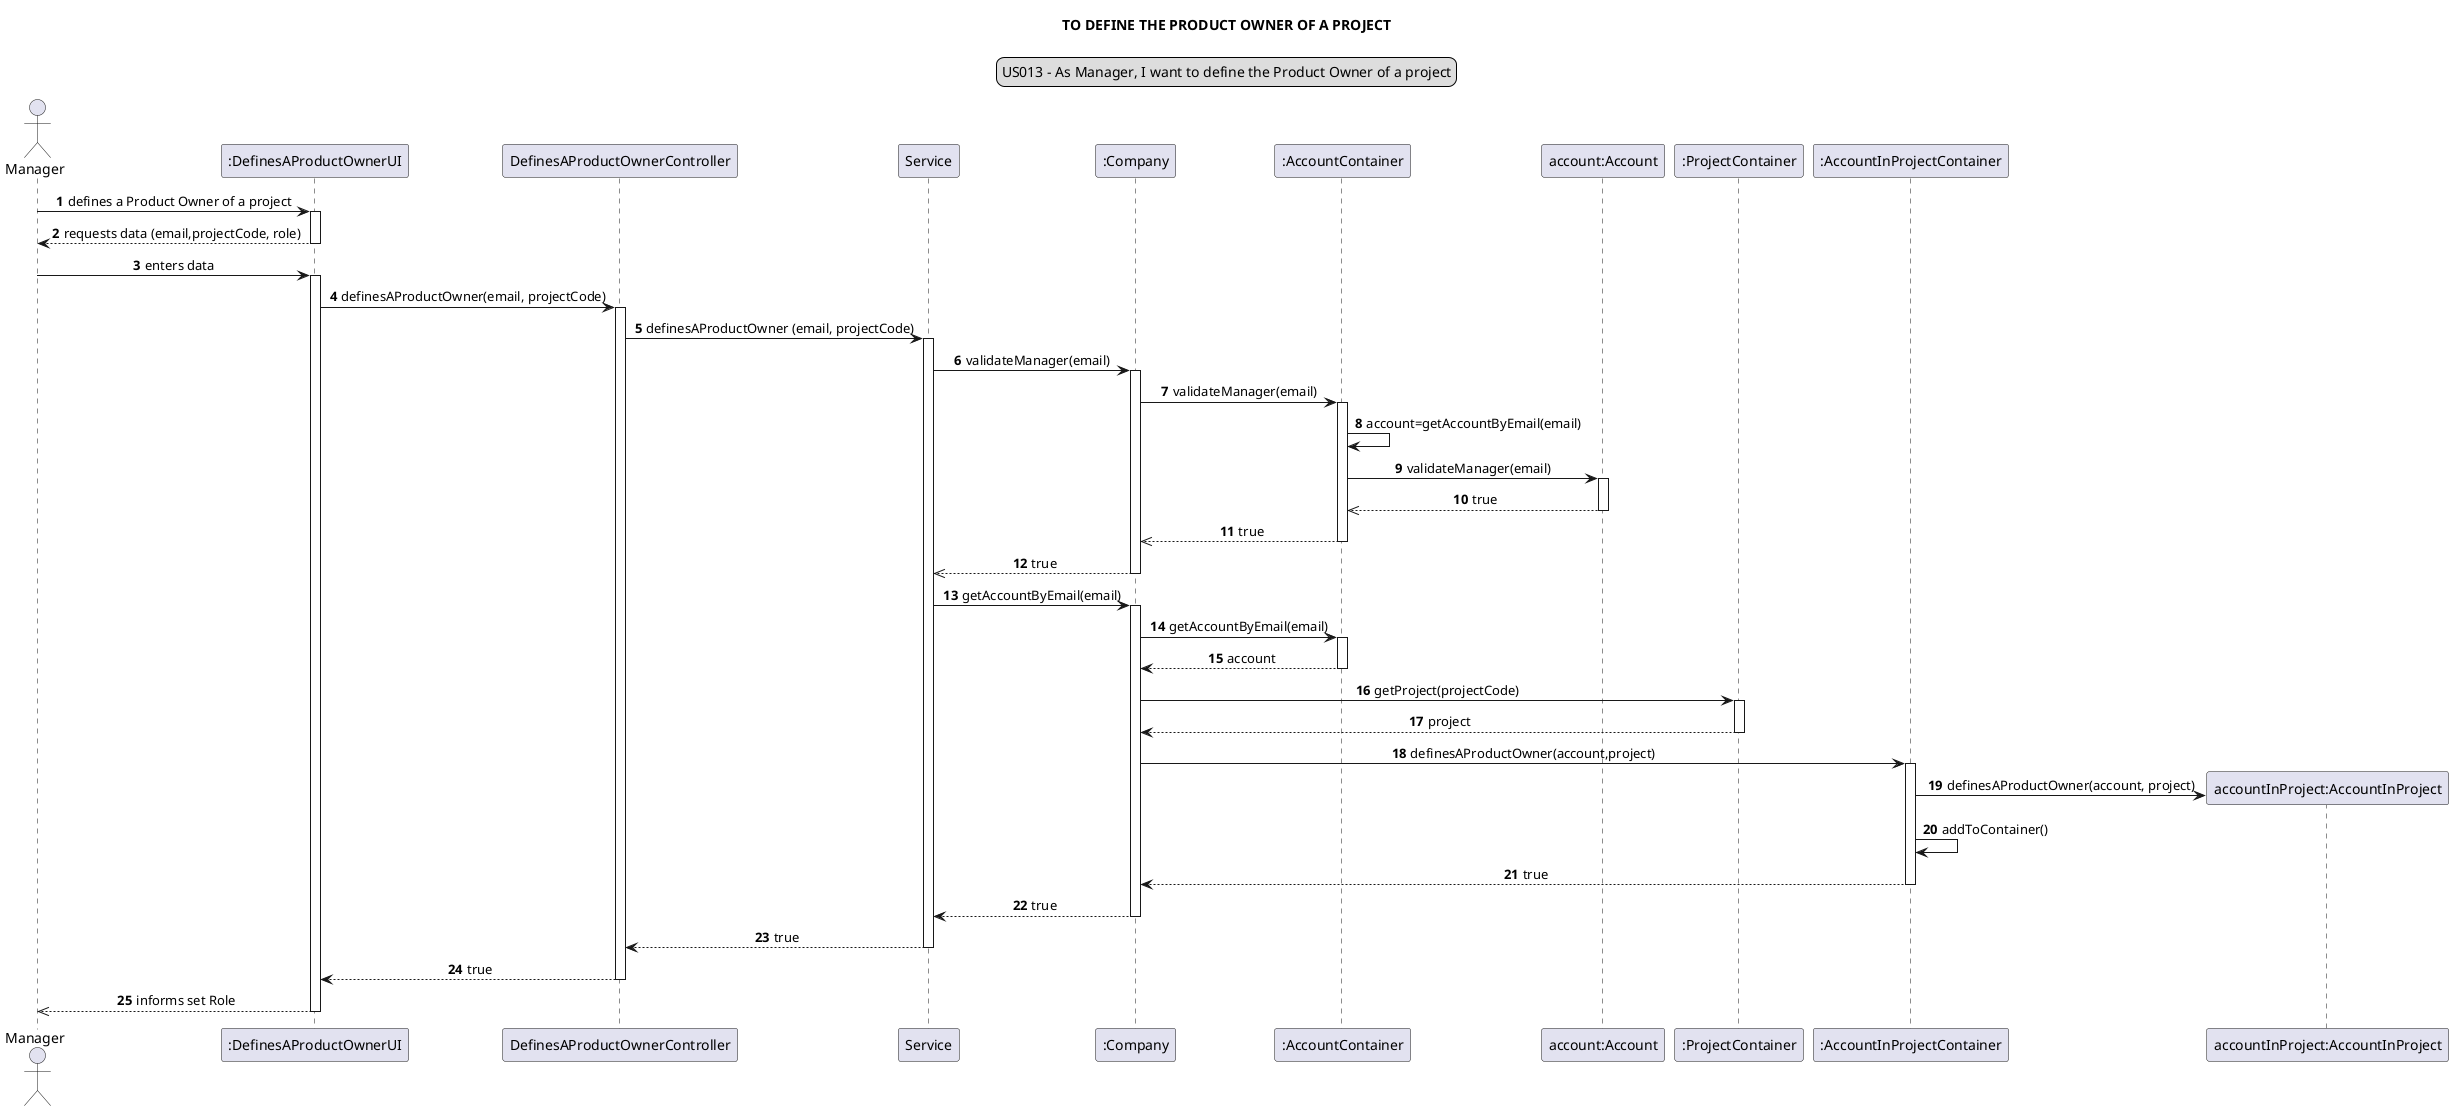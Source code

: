 @startuml
'https://plantuml.com/class-diagram
skinparam sequenceMessageAlign center
title TO DEFINE THE PRODUCT OWNER OF A PROJECT
legend top
US013 - As Manager, I want to define the Product Owner of a project
end legend
autonumber
actor Manager
participant ":DefinesAProductOwnerUI" as ui
participant "DefinesAProductOwnerController" as controller
participant "Service" as ser
participant ":Company" as company
participant ":AccountContainer" as ac
participant "account:Account" as a
participant ":ProjectContainer" as pcpcontainer
participant ":AccountInProjectContainer" as accinprojcont
participant "accountInProject:AccountInProject" as accinproj
Manager -> ui:  defines a Product Owner of a project
activate ui
Manager <-- ui:  requests data (email,projectCode, role)
deactivate ui
Manager -> ui:  enters data
activate ui
ui -> controller: definesAProductOwner(email, projectCode)
activate controller
controller -> ser: definesAProductOwner (email, projectCode)
activate ser
ser -> company: validateManager(email)
activate company
company -> ac: validateManager(email)
activate ac
ac -> ac: account=getAccountByEmail(email)
ac -> a: validateManager(email)
activate a
a -->> ac: true
deactivate a
ac -->> company: true
deactivate ac
company -->> ser: true
deactivate company
ser -> company: getAccountByEmail(email)
activate company
company -> ac: getAccountByEmail(email)
activate ac
company <-- ac: account
deactivate ac
company -> pcpcontainer: getProject(projectCode)
activate pcpcontainer
company <-- pcpcontainer: project
deactivate pcpcontainer
company -> accinprojcont: definesAProductOwner(account,project)
activate accinprojcont
create accinproj
accinprojcont -> accinproj: definesAProductOwner(account, project)
accinprojcont -> accinprojcont: addToContainer()
deactivate accinproj
accinprojcont --> company: true
deactivate accinprojcont
company --> ser : true
deactivate company
ser --> controller: true
deactivate ser
controller --> ui: true
deactivate controller
ui -->> Manager: informs set Role
deactivate ui
@enduml